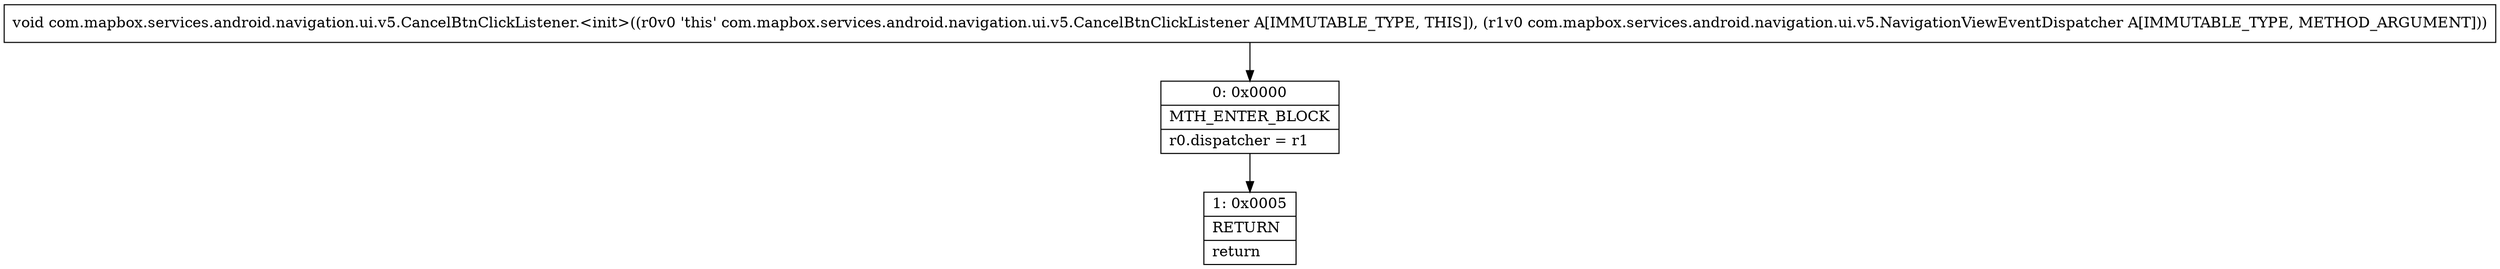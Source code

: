 digraph "CFG forcom.mapbox.services.android.navigation.ui.v5.CancelBtnClickListener.\<init\>(Lcom\/mapbox\/services\/android\/navigation\/ui\/v5\/NavigationViewEventDispatcher;)V" {
Node_0 [shape=record,label="{0\:\ 0x0000|MTH_ENTER_BLOCK\l|r0.dispatcher = r1\l}"];
Node_1 [shape=record,label="{1\:\ 0x0005|RETURN\l|return\l}"];
MethodNode[shape=record,label="{void com.mapbox.services.android.navigation.ui.v5.CancelBtnClickListener.\<init\>((r0v0 'this' com.mapbox.services.android.navigation.ui.v5.CancelBtnClickListener A[IMMUTABLE_TYPE, THIS]), (r1v0 com.mapbox.services.android.navigation.ui.v5.NavigationViewEventDispatcher A[IMMUTABLE_TYPE, METHOD_ARGUMENT])) }"];
MethodNode -> Node_0;
Node_0 -> Node_1;
}

